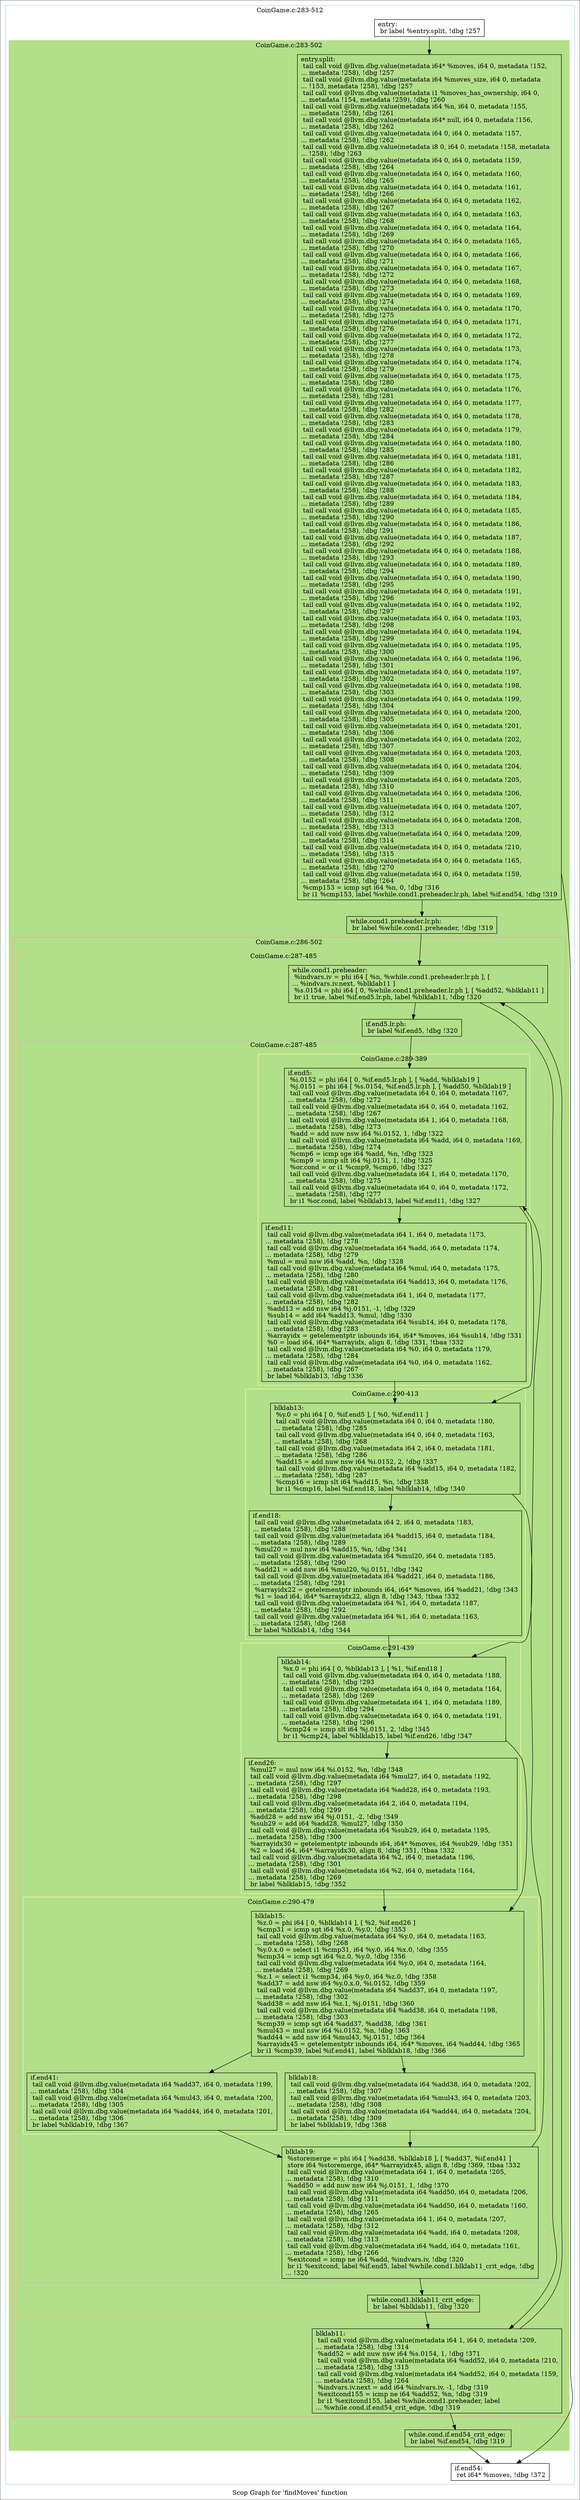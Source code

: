 digraph "Scop Graph for 'findMoves' function" {
	label="Scop Graph for 'findMoves' function";

	Node0x9de5180 [shape=record,label="{entry:\l  br label %entry.split, !dbg !257\l}"];
	Node0x9de5180 -> Node0x9c35cd0;
	Node0x9c35cd0 [shape=record,label="{entry.split:                                      \l  tail call void @llvm.dbg.value(metadata i64* %moves, i64 0, metadata !152,\l... metadata !258), !dbg !257\l  tail call void @llvm.dbg.value(metadata i64 %moves_size, i64 0, metadata\l... !153, metadata !258), !dbg !257\l  tail call void @llvm.dbg.value(metadata i1 %moves_has_ownership, i64 0,\l... metadata !154, metadata !259), !dbg !260\l  tail call void @llvm.dbg.value(metadata i64 %n, i64 0, metadata !155,\l... metadata !258), !dbg !261\l  tail call void @llvm.dbg.value(metadata i64* null, i64 0, metadata !156,\l... metadata !258), !dbg !262\l  tail call void @llvm.dbg.value(metadata i64 0, i64 0, metadata !157,\l... metadata !258), !dbg !262\l  tail call void @llvm.dbg.value(metadata i8 0, i64 0, metadata !158, metadata\l... !258), !dbg !263\l  tail call void @llvm.dbg.value(metadata i64 0, i64 0, metadata !159,\l... metadata !258), !dbg !264\l  tail call void @llvm.dbg.value(metadata i64 0, i64 0, metadata !160,\l... metadata !258), !dbg !265\l  tail call void @llvm.dbg.value(metadata i64 0, i64 0, metadata !161,\l... metadata !258), !dbg !266\l  tail call void @llvm.dbg.value(metadata i64 0, i64 0, metadata !162,\l... metadata !258), !dbg !267\l  tail call void @llvm.dbg.value(metadata i64 0, i64 0, metadata !163,\l... metadata !258), !dbg !268\l  tail call void @llvm.dbg.value(metadata i64 0, i64 0, metadata !164,\l... metadata !258), !dbg !269\l  tail call void @llvm.dbg.value(metadata i64 0, i64 0, metadata !165,\l... metadata !258), !dbg !270\l  tail call void @llvm.dbg.value(metadata i64 0, i64 0, metadata !166,\l... metadata !258), !dbg !271\l  tail call void @llvm.dbg.value(metadata i64 0, i64 0, metadata !167,\l... metadata !258), !dbg !272\l  tail call void @llvm.dbg.value(metadata i64 0, i64 0, metadata !168,\l... metadata !258), !dbg !273\l  tail call void @llvm.dbg.value(metadata i64 0, i64 0, metadata !169,\l... metadata !258), !dbg !274\l  tail call void @llvm.dbg.value(metadata i64 0, i64 0, metadata !170,\l... metadata !258), !dbg !275\l  tail call void @llvm.dbg.value(metadata i64 0, i64 0, metadata !171,\l... metadata !258), !dbg !276\l  tail call void @llvm.dbg.value(metadata i64 0, i64 0, metadata !172,\l... metadata !258), !dbg !277\l  tail call void @llvm.dbg.value(metadata i64 0, i64 0, metadata !173,\l... metadata !258), !dbg !278\l  tail call void @llvm.dbg.value(metadata i64 0, i64 0, metadata !174,\l... metadata !258), !dbg !279\l  tail call void @llvm.dbg.value(metadata i64 0, i64 0, metadata !175,\l... metadata !258), !dbg !280\l  tail call void @llvm.dbg.value(metadata i64 0, i64 0, metadata !176,\l... metadata !258), !dbg !281\l  tail call void @llvm.dbg.value(metadata i64 0, i64 0, metadata !177,\l... metadata !258), !dbg !282\l  tail call void @llvm.dbg.value(metadata i64 0, i64 0, metadata !178,\l... metadata !258), !dbg !283\l  tail call void @llvm.dbg.value(metadata i64 0, i64 0, metadata !179,\l... metadata !258), !dbg !284\l  tail call void @llvm.dbg.value(metadata i64 0, i64 0, metadata !180,\l... metadata !258), !dbg !285\l  tail call void @llvm.dbg.value(metadata i64 0, i64 0, metadata !181,\l... metadata !258), !dbg !286\l  tail call void @llvm.dbg.value(metadata i64 0, i64 0, metadata !182,\l... metadata !258), !dbg !287\l  tail call void @llvm.dbg.value(metadata i64 0, i64 0, metadata !183,\l... metadata !258), !dbg !288\l  tail call void @llvm.dbg.value(metadata i64 0, i64 0, metadata !184,\l... metadata !258), !dbg !289\l  tail call void @llvm.dbg.value(metadata i64 0, i64 0, metadata !185,\l... metadata !258), !dbg !290\l  tail call void @llvm.dbg.value(metadata i64 0, i64 0, metadata !186,\l... metadata !258), !dbg !291\l  tail call void @llvm.dbg.value(metadata i64 0, i64 0, metadata !187,\l... metadata !258), !dbg !292\l  tail call void @llvm.dbg.value(metadata i64 0, i64 0, metadata !188,\l... metadata !258), !dbg !293\l  tail call void @llvm.dbg.value(metadata i64 0, i64 0, metadata !189,\l... metadata !258), !dbg !294\l  tail call void @llvm.dbg.value(metadata i64 0, i64 0, metadata !190,\l... metadata !258), !dbg !295\l  tail call void @llvm.dbg.value(metadata i64 0, i64 0, metadata !191,\l... metadata !258), !dbg !296\l  tail call void @llvm.dbg.value(metadata i64 0, i64 0, metadata !192,\l... metadata !258), !dbg !297\l  tail call void @llvm.dbg.value(metadata i64 0, i64 0, metadata !193,\l... metadata !258), !dbg !298\l  tail call void @llvm.dbg.value(metadata i64 0, i64 0, metadata !194,\l... metadata !258), !dbg !299\l  tail call void @llvm.dbg.value(metadata i64 0, i64 0, metadata !195,\l... metadata !258), !dbg !300\l  tail call void @llvm.dbg.value(metadata i64 0, i64 0, metadata !196,\l... metadata !258), !dbg !301\l  tail call void @llvm.dbg.value(metadata i64 0, i64 0, metadata !197,\l... metadata !258), !dbg !302\l  tail call void @llvm.dbg.value(metadata i64 0, i64 0, metadata !198,\l... metadata !258), !dbg !303\l  tail call void @llvm.dbg.value(metadata i64 0, i64 0, metadata !199,\l... metadata !258), !dbg !304\l  tail call void @llvm.dbg.value(metadata i64 0, i64 0, metadata !200,\l... metadata !258), !dbg !305\l  tail call void @llvm.dbg.value(metadata i64 0, i64 0, metadata !201,\l... metadata !258), !dbg !306\l  tail call void @llvm.dbg.value(metadata i64 0, i64 0, metadata !202,\l... metadata !258), !dbg !307\l  tail call void @llvm.dbg.value(metadata i64 0, i64 0, metadata !203,\l... metadata !258), !dbg !308\l  tail call void @llvm.dbg.value(metadata i64 0, i64 0, metadata !204,\l... metadata !258), !dbg !309\l  tail call void @llvm.dbg.value(metadata i64 0, i64 0, metadata !205,\l... metadata !258), !dbg !310\l  tail call void @llvm.dbg.value(metadata i64 0, i64 0, metadata !206,\l... metadata !258), !dbg !311\l  tail call void @llvm.dbg.value(metadata i64 0, i64 0, metadata !207,\l... metadata !258), !dbg !312\l  tail call void @llvm.dbg.value(metadata i64 0, i64 0, metadata !208,\l... metadata !258), !dbg !313\l  tail call void @llvm.dbg.value(metadata i64 0, i64 0, metadata !209,\l... metadata !258), !dbg !314\l  tail call void @llvm.dbg.value(metadata i64 0, i64 0, metadata !210,\l... metadata !258), !dbg !315\l  tail call void @llvm.dbg.value(metadata i64 0, i64 0, metadata !165,\l... metadata !258), !dbg !270\l  tail call void @llvm.dbg.value(metadata i64 0, i64 0, metadata !159,\l... metadata !258), !dbg !264\l  %cmp153 = icmp sgt i64 %n, 0, !dbg !316\l  br i1 %cmp153, label %while.cond1.preheader.lr.ph, label %if.end54, !dbg !319\l}"];
	Node0x9c35cd0 -> Node0x9ecb8a0;
	Node0x9c35cd0 -> Node0x9e153c0;
	Node0x9ecb8a0 [shape=record,label="{while.cond1.preheader.lr.ph:                      \l  br label %while.cond1.preheader, !dbg !319\l}"];
	Node0x9ecb8a0 -> Node0x9ddfd30;
	Node0x9ddfd30 [shape=record,label="{while.cond1.preheader:                            \l  %indvars.iv = phi i64 [ %n, %while.cond1.preheader.lr.ph ], [\l... %indvars.iv.next, %blklab11 ]\l  %s.0154 = phi i64 [ 0, %while.cond1.preheader.lr.ph ], [ %add52, %blklab11 ]\l  br i1 true, label %if.end5.lr.ph, label %blklab11, !dbg !320\l}"];
	Node0x9ddfd30 -> Node0x9da3be0;
	Node0x9ddfd30 -> Node0x9de4020;
	Node0x9da3be0 [shape=record,label="{if.end5.lr.ph:                                    \l  br label %if.end5, !dbg !320\l}"];
	Node0x9da3be0 -> Node0x9e140d0;
	Node0x9e140d0 [shape=record,label="{if.end5:                                          \l  %i.0152 = phi i64 [ 0, %if.end5.lr.ph ], [ %add, %blklab19 ]\l  %j.0151 = phi i64 [ %s.0154, %if.end5.lr.ph ], [ %add50, %blklab19 ]\l  tail call void @llvm.dbg.value(metadata i64 0, i64 0, metadata !167,\l... metadata !258), !dbg !272\l  tail call void @llvm.dbg.value(metadata i64 0, i64 0, metadata !162,\l... metadata !258), !dbg !267\l  tail call void @llvm.dbg.value(metadata i64 1, i64 0, metadata !168,\l... metadata !258), !dbg !273\l  %add = add nuw nsw i64 %i.0152, 1, !dbg !322\l  tail call void @llvm.dbg.value(metadata i64 %add, i64 0, metadata !169,\l... metadata !258), !dbg !274\l  %cmp6 = icmp sge i64 %add, %n, !dbg !323\l  %cmp9 = icmp slt i64 %j.0151, 1, !dbg !325\l  %or.cond = or i1 %cmp9, %cmp6, !dbg !327\l  tail call void @llvm.dbg.value(metadata i64 1, i64 0, metadata !170,\l... metadata !258), !dbg !275\l  tail call void @llvm.dbg.value(metadata i64 0, i64 0, metadata !172,\l... metadata !258), !dbg !277\l  br i1 %or.cond, label %blklab13, label %if.end11, !dbg !327\l}"];
	Node0x9e140d0 -> Node0x9dd03d0;
	Node0x9e140d0 -> Node0x9dd0d50;
	Node0x9dd03d0 [shape=record,label="{blklab13:                                         \l  %y.0 = phi i64 [ 0, %if.end5 ], [ %0, %if.end11 ]\l  tail call void @llvm.dbg.value(metadata i64 0, i64 0, metadata !180,\l... metadata !258), !dbg !285\l  tail call void @llvm.dbg.value(metadata i64 0, i64 0, metadata !163,\l... metadata !258), !dbg !268\l  tail call void @llvm.dbg.value(metadata i64 2, i64 0, metadata !181,\l... metadata !258), !dbg !286\l  %add15 = add nuw nsw i64 %i.0152, 2, !dbg !337\l  tail call void @llvm.dbg.value(metadata i64 %add15, i64 0, metadata !182,\l... metadata !258), !dbg !287\l  %cmp16 = icmp slt i64 %add15, %n, !dbg !338\l  br i1 %cmp16, label %if.end18, label %blklab14, !dbg !340\l}"];
	Node0x9dd03d0 -> Node0x9df2110;
	Node0x9dd03d0 -> Node0x9e17620;
	Node0x9df2110 [shape=record,label="{if.end18:                                         \l  tail call void @llvm.dbg.value(metadata i64 2, i64 0, metadata !183,\l... metadata !258), !dbg !288\l  tail call void @llvm.dbg.value(metadata i64 %add15, i64 0, metadata !184,\l... metadata !258), !dbg !289\l  %mul20 = mul nsw i64 %add15, %n, !dbg !341\l  tail call void @llvm.dbg.value(metadata i64 %mul20, i64 0, metadata !185,\l... metadata !258), !dbg !290\l  %add21 = add nsw i64 %mul20, %j.0151, !dbg !342\l  tail call void @llvm.dbg.value(metadata i64 %add21, i64 0, metadata !186,\l... metadata !258), !dbg !291\l  %arrayidx22 = getelementptr inbounds i64, i64* %moves, i64 %add21, !dbg !343\l  %1 = load i64, i64* %arrayidx22, align 8, !dbg !343, !tbaa !332\l  tail call void @llvm.dbg.value(metadata i64 %1, i64 0, metadata !187,\l... metadata !258), !dbg !292\l  tail call void @llvm.dbg.value(metadata i64 %1, i64 0, metadata !163,\l... metadata !258), !dbg !268\l  br label %blklab14, !dbg !344\l}"];
	Node0x9df2110 -> Node0x9e17620;
	Node0x9e17620 [shape=record,label="{blklab14:                                         \l  %x.0 = phi i64 [ 0, %blklab13 ], [ %1, %if.end18 ]\l  tail call void @llvm.dbg.value(metadata i64 0, i64 0, metadata !188,\l... metadata !258), !dbg !293\l  tail call void @llvm.dbg.value(metadata i64 0, i64 0, metadata !164,\l... metadata !258), !dbg !269\l  tail call void @llvm.dbg.value(metadata i64 1, i64 0, metadata !189,\l... metadata !258), !dbg !294\l  tail call void @llvm.dbg.value(metadata i64 0, i64 0, metadata !191,\l... metadata !258), !dbg !296\l  %cmp24 = icmp slt i64 %j.0151, 2, !dbg !345\l  br i1 %cmp24, label %blklab15, label %if.end26, !dbg !347\l}"];
	Node0x9e17620 -> Node0x9dd8c90;
	Node0x9e17620 -> Node0x9df3f80;
	Node0x9dd8c90 [shape=record,label="{blklab15:                                         \l  %z.0 = phi i64 [ 0, %blklab14 ], [ %2, %if.end26 ]\l  %cmp31 = icmp sgt i64 %x.0, %y.0, !dbg !353\l  tail call void @llvm.dbg.value(metadata i64 %y.0, i64 0, metadata !163,\l... metadata !258), !dbg !268\l  %y.0.x.0 = select i1 %cmp31, i64 %y.0, i64 %x.0, !dbg !355\l  %cmp34 = icmp sgt i64 %z.0, %y.0, !dbg !356\l  tail call void @llvm.dbg.value(metadata i64 %y.0, i64 0, metadata !164,\l... metadata !258), !dbg !269\l  %z.1 = select i1 %cmp34, i64 %y.0, i64 %z.0, !dbg !358\l  %add37 = add nsw i64 %y.0.x.0, %i.0152, !dbg !359\l  tail call void @llvm.dbg.value(metadata i64 %add37, i64 0, metadata !197,\l... metadata !258), !dbg !302\l  %add38 = add nsw i64 %z.1, %j.0151, !dbg !360\l  tail call void @llvm.dbg.value(metadata i64 %add38, i64 0, metadata !198,\l... metadata !258), !dbg !303\l  %cmp39 = icmp sgt i64 %add37, %add38, !dbg !361\l  %mul43 = mul nsw i64 %i.0152, %n, !dbg !363\l  %add44 = add nsw i64 %mul43, %j.0151, !dbg !364\l  %arrayidx45 = getelementptr inbounds i64, i64* %moves, i64 %add44, !dbg !365\l  br i1 %cmp39, label %if.end41, label %blklab18, !dbg !366\l}"];
	Node0x9dd8c90 -> Node0x9e1e2d0;
	Node0x9dd8c90 -> Node0x9de4f20;
	Node0x9e1e2d0 [shape=record,label="{if.end41:                                         \l  tail call void @llvm.dbg.value(metadata i64 %add37, i64 0, metadata !199,\l... metadata !258), !dbg !304\l  tail call void @llvm.dbg.value(metadata i64 %mul43, i64 0, metadata !200,\l... metadata !258), !dbg !305\l  tail call void @llvm.dbg.value(metadata i64 %add44, i64 0, metadata !201,\l... metadata !258), !dbg !306\l  br label %blklab19, !dbg !367\l}"];
	Node0x9e1e2d0 -> Node0x9db6730;
	Node0x9db6730 [shape=record,label="{blklab19:                                         \l  %storemerge = phi i64 [ %add38, %blklab18 ], [ %add37, %if.end41 ]\l  store i64 %storemerge, i64* %arrayidx45, align 8, !dbg !369, !tbaa !332\l  tail call void @llvm.dbg.value(metadata i64 1, i64 0, metadata !205,\l... metadata !258), !dbg !310\l  %add50 = add nuw nsw i64 %j.0151, 1, !dbg !370\l  tail call void @llvm.dbg.value(metadata i64 %add50, i64 0, metadata !206,\l... metadata !258), !dbg !311\l  tail call void @llvm.dbg.value(metadata i64 %add50, i64 0, metadata !160,\l... metadata !258), !dbg !265\l  tail call void @llvm.dbg.value(metadata i64 1, i64 0, metadata !207,\l... metadata !258), !dbg !312\l  tail call void @llvm.dbg.value(metadata i64 %add, i64 0, metadata !208,\l... metadata !258), !dbg !313\l  tail call void @llvm.dbg.value(metadata i64 %add, i64 0, metadata !161,\l... metadata !258), !dbg !266\l  %exitcond = icmp ne i64 %add, %indvars.iv, !dbg !320\l  br i1 %exitcond, label %if.end5, label %while.cond1.blklab11_crit_edge, !dbg\l... !320\l}"];
	Node0x9db6730 -> Node0x9e140d0[constraint=false];
	Node0x9db6730 -> Node0x9dd4af0;
	Node0x9dd4af0 [shape=record,label="{while.cond1.blklab11_crit_edge:                   \l  br label %blklab11, !dbg !320\l}"];
	Node0x9dd4af0 -> Node0x9de4020;
	Node0x9de4020 [shape=record,label="{blklab11:                                         \l  tail call void @llvm.dbg.value(metadata i64 1, i64 0, metadata !209,\l... metadata !258), !dbg !314\l  %add52 = add nuw nsw i64 %s.0154, 1, !dbg !371\l  tail call void @llvm.dbg.value(metadata i64 %add52, i64 0, metadata !210,\l... metadata !258), !dbg !315\l  tail call void @llvm.dbg.value(metadata i64 %add52, i64 0, metadata !159,\l... metadata !258), !dbg !264\l  %indvars.iv.next = add i64 %indvars.iv, -1, !dbg !319\l  %exitcond155 = icmp ne i64 %add52, %n, !dbg !319\l  br i1 %exitcond155, label %while.cond1.preheader, label\l... %while.cond.if.end54_crit_edge, !dbg !319\l}"];
	Node0x9de4020 -> Node0x9ddfd30[constraint=false];
	Node0x9de4020 -> Node0x9dd0af0;
	Node0x9dd0af0 [shape=record,label="{while.cond.if.end54_crit_edge:                    \l  br label %if.end54, !dbg !319\l}"];
	Node0x9dd0af0 -> Node0x9e153c0;
	Node0x9e153c0 [shape=record,label="{if.end54:                                         \l  ret i64* %moves, !dbg !372\l}"];
	Node0x9de4f20 [shape=record,label="{blklab18:                                         \l  tail call void @llvm.dbg.value(metadata i64 %add38, i64 0, metadata !202,\l... metadata !258), !dbg !307\l  tail call void @llvm.dbg.value(metadata i64 %mul43, i64 0, metadata !203,\l... metadata !258), !dbg !308\l  tail call void @llvm.dbg.value(metadata i64 %add44, i64 0, metadata !204,\l... metadata !258), !dbg !309\l  br label %blklab19, !dbg !368\l}"];
	Node0x9de4f20 -> Node0x9db6730;
	Node0x9df3f80 [shape=record,label="{if.end26:                                         \l  %mul27 = mul nsw i64 %i.0152, %n, !dbg !348\l  tail call void @llvm.dbg.value(metadata i64 %mul27, i64 0, metadata !192,\l... metadata !258), !dbg !297\l  tail call void @llvm.dbg.value(metadata i64 %add28, i64 0, metadata !193,\l... metadata !258), !dbg !298\l  tail call void @llvm.dbg.value(metadata i64 2, i64 0, metadata !194,\l... metadata !258), !dbg !299\l  %add28 = add nsw i64 %j.0151, -2, !dbg !349\l  %sub29 = add i64 %add28, %mul27, !dbg !350\l  tail call void @llvm.dbg.value(metadata i64 %sub29, i64 0, metadata !195,\l... metadata !258), !dbg !300\l  %arrayidx30 = getelementptr inbounds i64, i64* %moves, i64 %sub29, !dbg !351\l  %2 = load i64, i64* %arrayidx30, align 8, !dbg !351, !tbaa !332\l  tail call void @llvm.dbg.value(metadata i64 %2, i64 0, metadata !196,\l... metadata !258), !dbg !301\l  tail call void @llvm.dbg.value(metadata i64 %2, i64 0, metadata !164,\l... metadata !258), !dbg !269\l  br label %blklab15, !dbg !352\l}"];
	Node0x9df3f80 -> Node0x9dd8c90;
	Node0x9dd0d50 [shape=record,label="{if.end11:                                         \l  tail call void @llvm.dbg.value(metadata i64 1, i64 0, metadata !173,\l... metadata !258), !dbg !278\l  tail call void @llvm.dbg.value(metadata i64 %add, i64 0, metadata !174,\l... metadata !258), !dbg !279\l  %mul = mul nsw i64 %add, %n, !dbg !328\l  tail call void @llvm.dbg.value(metadata i64 %mul, i64 0, metadata !175,\l... metadata !258), !dbg !280\l  tail call void @llvm.dbg.value(metadata i64 %add13, i64 0, metadata !176,\l... metadata !258), !dbg !281\l  tail call void @llvm.dbg.value(metadata i64 1, i64 0, metadata !177,\l... metadata !258), !dbg !282\l  %add13 = add nsw i64 %j.0151, -1, !dbg !329\l  %sub14 = add i64 %add13, %mul, !dbg !330\l  tail call void @llvm.dbg.value(metadata i64 %sub14, i64 0, metadata !178,\l... metadata !258), !dbg !283\l  %arrayidx = getelementptr inbounds i64, i64* %moves, i64 %sub14, !dbg !331\l  %0 = load i64, i64* %arrayidx, align 8, !dbg !331, !tbaa !332\l  tail call void @llvm.dbg.value(metadata i64 %0, i64 0, metadata !179,\l... metadata !258), !dbg !284\l  tail call void @llvm.dbg.value(metadata i64 %0, i64 0, metadata !162,\l... metadata !258), !dbg !267\l  br label %blklab13, !dbg !336\l}"];
	Node0x9dd0d50 -> Node0x9dd03d0;
	colorscheme = "paired12"
        subgraph cluster_0x9e16260 {
          label = "CoinGame.c:283-512
";
          style = solid;
          color = 1
          subgraph cluster_0x9e16510 {
            label = "CoinGame.c:283-502
";
            style = filled;
            color = 3            subgraph cluster_0x9e0b430 {
              label = "CoinGame.c:286-502
";
              style = solid;
              color = 5
              subgraph cluster_0x9da41b0 {
                label = "CoinGame.c:287-485
";
                style = solid;
                color = 7
                subgraph cluster_0x9e1de60 {
                  label = "CoinGame.c:287-485
";
                  style = solid;
                  color = 9
                  subgraph cluster_0x9dda090 {
                    label = "CoinGame.c:289-389
";
                    style = solid;
                    color = 11
                    Node0x9e140d0;
                    Node0x9dd0d50;
                  }
                  subgraph cluster_0x9e15600 {
                    label = "CoinGame.c:290-413
";
                    style = solid;
                    color = 11
                    Node0x9dd03d0;
                    Node0x9df2110;
                  }
                  subgraph cluster_0x9e16ef0 {
                    label = "CoinGame.c:291-439
";
                    style = solid;
                    color = 11
                    Node0x9e17620;
                    Node0x9df3f80;
                  }
                  subgraph cluster_0x9dd7a10 {
                    label = "CoinGame.c:290-479
";
                    style = solid;
                    color = 11
                    Node0x9dd8c90;
                    Node0x9e1e2d0;
                    Node0x9de4f20;
                  }
                  Node0x9db6730;
                }
                Node0x9ddfd30;
                Node0x9da3be0;
                Node0x9dd4af0;
              }
              Node0x9de4020;
            }
            Node0x9c35cd0;
            Node0x9ecb8a0;
            Node0x9dd0af0;
          }
          Node0x9de5180;
          Node0x9e153c0;
        }
}
